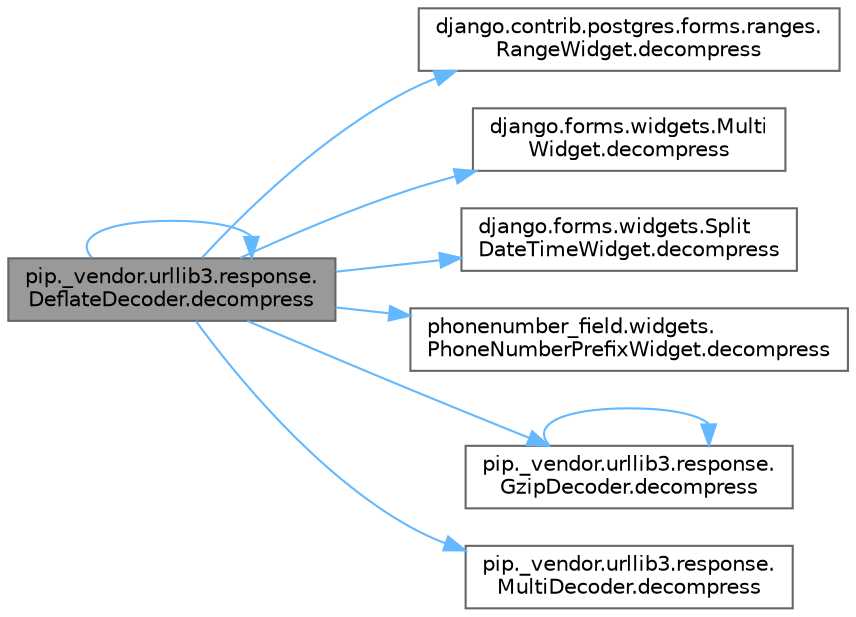 digraph "pip._vendor.urllib3.response.DeflateDecoder.decompress"
{
 // LATEX_PDF_SIZE
  bgcolor="transparent";
  edge [fontname=Helvetica,fontsize=10,labelfontname=Helvetica,labelfontsize=10];
  node [fontname=Helvetica,fontsize=10,shape=box,height=0.2,width=0.4];
  rankdir="LR";
  Node1 [id="Node000001",label="pip._vendor.urllib3.response.\lDeflateDecoder.decompress",height=0.2,width=0.4,color="gray40", fillcolor="grey60", style="filled", fontcolor="black",tooltip=" "];
  Node1 -> Node2 [id="edge1_Node000001_Node000002",color="steelblue1",style="solid",tooltip=" "];
  Node2 [id="Node000002",label="django.contrib.postgres.forms.ranges.\lRangeWidget.decompress",height=0.2,width=0.4,color="grey40", fillcolor="white", style="filled",URL="$classdjango_1_1contrib_1_1postgres_1_1forms_1_1ranges_1_1_range_widget.html#af868b2d6eff14403d62dcb1f5a961163",tooltip=" "];
  Node1 -> Node3 [id="edge2_Node000001_Node000003",color="steelblue1",style="solid",tooltip=" "];
  Node3 [id="Node000003",label="django.forms.widgets.Multi\lWidget.decompress",height=0.2,width=0.4,color="grey40", fillcolor="white", style="filled",URL="$classdjango_1_1forms_1_1widgets_1_1_multi_widget.html#a529579ef84ecb7ceb6f0d7ca34764ea9",tooltip=" "];
  Node1 -> Node4 [id="edge3_Node000001_Node000004",color="steelblue1",style="solid",tooltip=" "];
  Node4 [id="Node000004",label="django.forms.widgets.Split\lDateTimeWidget.decompress",height=0.2,width=0.4,color="grey40", fillcolor="white", style="filled",URL="$classdjango_1_1forms_1_1widgets_1_1_split_date_time_widget.html#afa843fa2127a0a00b7774abf9597aa56",tooltip=" "];
  Node1 -> Node5 [id="edge4_Node000001_Node000005",color="steelblue1",style="solid",tooltip=" "];
  Node5 [id="Node000005",label="phonenumber_field.widgets.\lPhoneNumberPrefixWidget.decompress",height=0.2,width=0.4,color="grey40", fillcolor="white", style="filled",URL="$classphonenumber__field_1_1widgets_1_1_phone_number_prefix_widget.html#adcface95805678a204e376c66a1d4db5",tooltip=" "];
  Node1 -> Node1 [id="edge5_Node000001_Node000001",color="steelblue1",style="solid",tooltip=" "];
  Node1 -> Node6 [id="edge6_Node000001_Node000006",color="steelblue1",style="solid",tooltip=" "];
  Node6 [id="Node000006",label="pip._vendor.urllib3.response.\lGzipDecoder.decompress",height=0.2,width=0.4,color="grey40", fillcolor="white", style="filled",URL="$classpip_1_1__vendor_1_1urllib3_1_1response_1_1_gzip_decoder.html#ac35bad30a639517c1d779fdab4b2d3d9",tooltip=" "];
  Node6 -> Node6 [id="edge7_Node000006_Node000006",color="steelblue1",style="solid",tooltip=" "];
  Node1 -> Node7 [id="edge8_Node000001_Node000007",color="steelblue1",style="solid",tooltip=" "];
  Node7 [id="Node000007",label="pip._vendor.urllib3.response.\lMultiDecoder.decompress",height=0.2,width=0.4,color="grey40", fillcolor="white", style="filled",URL="$classpip_1_1__vendor_1_1urllib3_1_1response_1_1_multi_decoder.html#a2b281e05945d2ebbce99495232c3f4c5",tooltip=" "];
}
